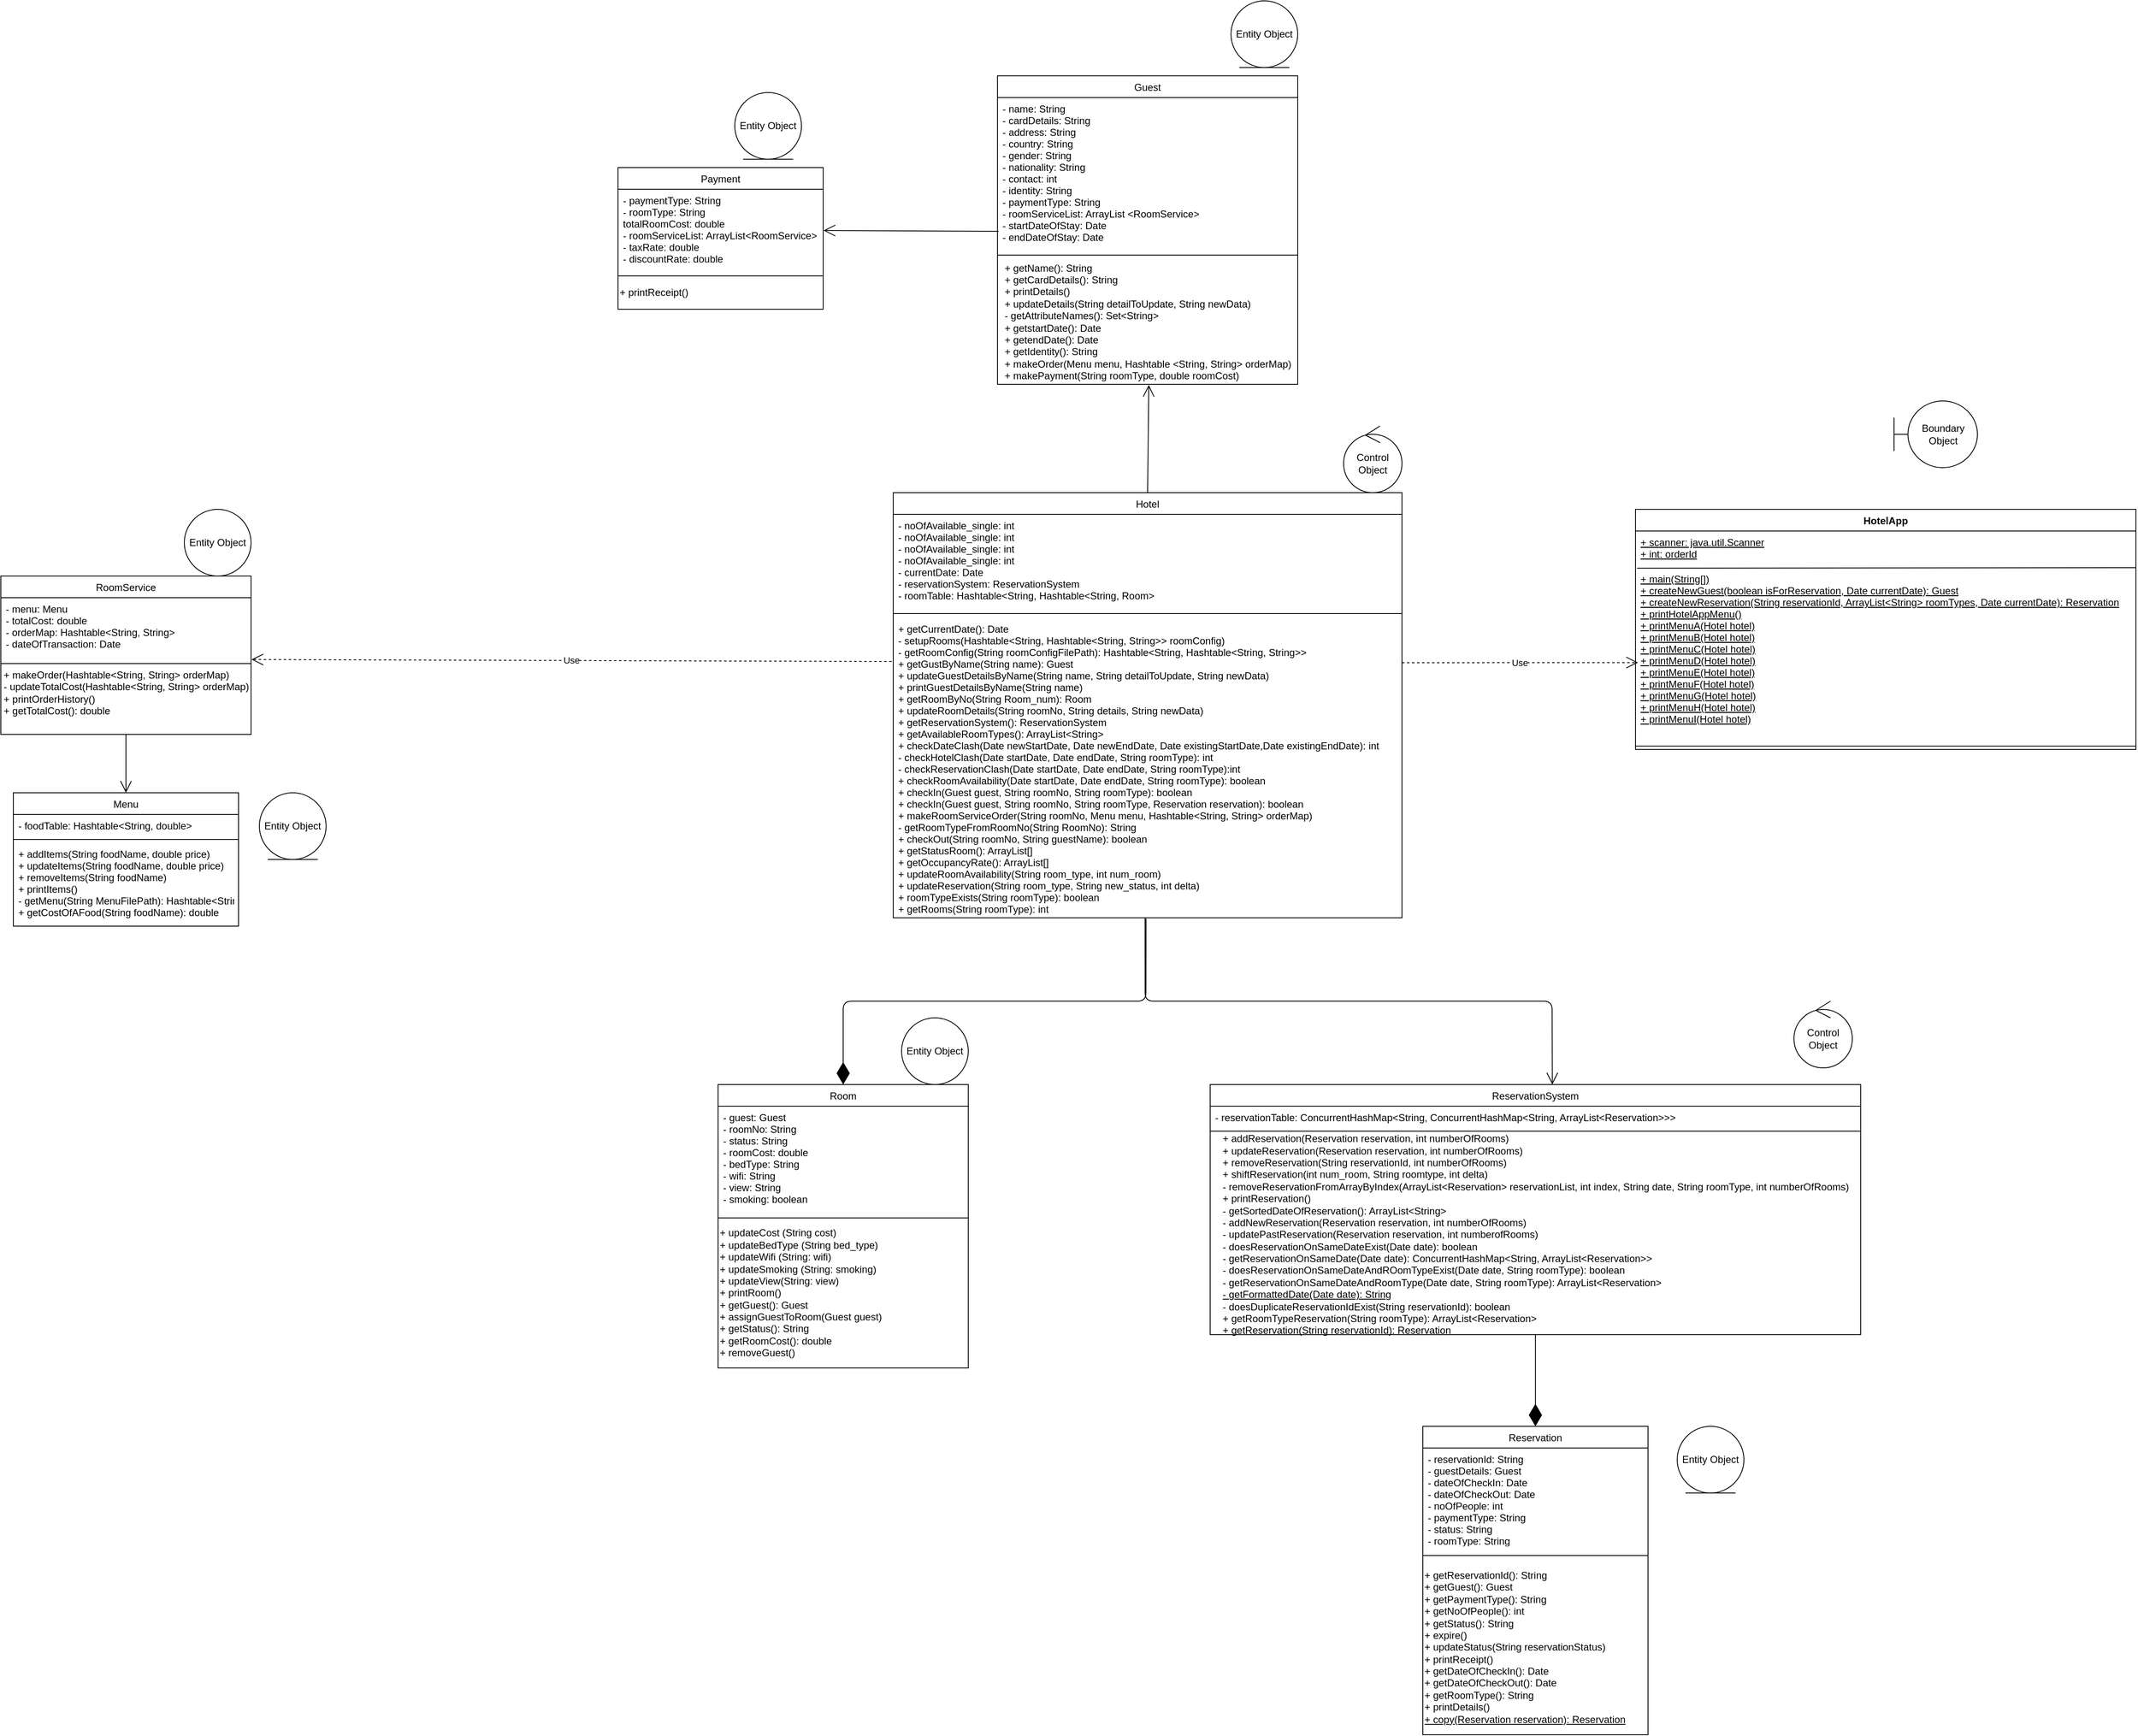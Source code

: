<mxfile version="12.9.12" type="google"><diagram id="C5RBs43oDa-KdzZeNtuy" name="Class Diagram"><mxGraphModel dx="2182" dy="1943" grid="1" gridSize="10" guides="1" tooltips="1" connect="1" arrows="1" fold="1" page="1" pageScale="1" pageWidth="827" pageHeight="1169" math="0" shadow="0"><root><mxCell id="WIyWlLk6GJQsqaUBKTNV-0"/><mxCell id="WIyWlLk6GJQsqaUBKTNV-1" parent="WIyWlLk6GJQsqaUBKTNV-0"/><mxCell id="zkfFHV4jXpPFQw0GAbJ--17" value="Hotel" style="swimlane;fontStyle=0;align=center;verticalAlign=top;childLayout=stackLayout;horizontal=1;startSize=26;horizontalStack=0;resizeParent=1;resizeLast=0;collapsible=1;marginBottom=0;rounded=0;shadow=0;strokeWidth=1;" parent="WIyWlLk6GJQsqaUBKTNV-1" vertex="1"><mxGeometry x="610" y="-50" width="610" height="510" as="geometry"><mxRectangle x="550" y="140" width="160" height="26" as="alternateBounds"/></mxGeometry></mxCell><mxCell id="zkfFHV4jXpPFQw0GAbJ--18" value="- noOfAvailable_single: int&#10;- noOfAvailable_single: int&#10;- noOfAvailable_single: int&#10;- noOfAvailable_single: int&#10;- currentDate: Date&#10;- reservationSystem: ReservationSystem&#10;- roomTable: Hashtable&lt;String, Hashtable&lt;String, Room&gt;&#10;" style="text;align=left;verticalAlign=top;spacingLeft=4;spacingRight=4;overflow=hidden;rotatable=0;points=[[0,0.5],[1,0.5]];portConstraint=eastwest;" parent="zkfFHV4jXpPFQw0GAbJ--17" vertex="1"><mxGeometry y="26" width="610" height="114" as="geometry"/></mxCell><mxCell id="zkfFHV4jXpPFQw0GAbJ--23" value="" style="line;html=1;strokeWidth=1;align=left;verticalAlign=middle;spacingTop=-1;spacingLeft=3;spacingRight=3;rotatable=0;labelPosition=right;points=[];portConstraint=eastwest;" parent="zkfFHV4jXpPFQw0GAbJ--17" vertex="1"><mxGeometry y="140" width="610" height="10" as="geometry"/></mxCell><mxCell id="zkfFHV4jXpPFQw0GAbJ--24" value="+ getCurrentDate(): Date&#10;- setupRooms(Hashtable&lt;String, Hashtable&lt;String, String&gt;&gt; roomConfig)&#10;- getRoomConfig(String roomConfigFilePath): Hashtable&lt;String, Hashtable&lt;String, String&gt;&gt;&#10;+ getGustByName(String name): Guest&#10;+ updateGuestDetailsByName(String name, String detailToUpdate, String newData)&#10;+ printGuestDetailsByName(String name)&#10;+ getRoomByNo(String Room_num): Room&#10;+ updateRoomDetails(String roomNo, String details, String newData)&#10;+ getReservationSystem(): ReservationSystem&#10;+ getAvailableRoomTypes(): ArrayList&lt;String&gt;&#10;+ checkDateClash(Date newStartDate, Date newEndDate, Date existingStartDate,Date existingEndDate): int&#10;- checkHotelClash(Date startDate, Date endDate, String roomType): int&#10;- checkReservationClash(Date startDate, Date endDate, String roomType):int&#10;+ checkRoomAvailability(Date startDate, Date endDate, String roomType): boolean&#10;+ checkIn(Guest guest, String roomNo, String roomType): boolean&#10;+ checkIn(Guest guest, String roomNo, String roomType, Reservation reservation): boolean&#10;+ makeRoomServiceOrder(String roomNo, Menu menu, Hashtable&lt;String, String&gt; orderMap)&#10;- getRoomTypeFromRoomNo(String RoomNo): String&#10;+ checkOut(String roomNo, String guestName): boolean&#10;+ getStatusRoom(): ArrayList[]&#10;+ getOccupancyRate(): ArrayList[]&#10;+ updateRoomAvailability(String room_type, int num_room)&#10;+ updateReservation(String room_type, String new_status, int delta)&#10;+ roomTypeExists(String roomType): boolean&#10;+ getRooms(String roomType): int&#10;" style="text;align=left;verticalAlign=top;spacingLeft=4;spacingRight=4;overflow=hidden;rotatable=0;points=[[0,0.5],[1,0.5]];portConstraint=eastwest;" parent="zkfFHV4jXpPFQw0GAbJ--17" vertex="1"><mxGeometry y="150" width="610" height="360" as="geometry"/></mxCell><mxCell id="BSX9FDhpzh1HBbiTmXLy-6" value="RoomService" style="swimlane;fontStyle=0;align=center;verticalAlign=top;childLayout=stackLayout;horizontal=1;startSize=26;horizontalStack=0;resizeParent=1;resizeLast=0;collapsible=1;marginBottom=0;rounded=0;shadow=0;strokeWidth=1;" parent="WIyWlLk6GJQsqaUBKTNV-1" vertex="1"><mxGeometry x="-460" y="50" width="300" height="190" as="geometry"><mxRectangle x="340" y="380" width="170" height="26" as="alternateBounds"/></mxGeometry></mxCell><mxCell id="BSX9FDhpzh1HBbiTmXLy-7" value="- menu: Menu&#10;- totalCost: double&#10;- orderMap: Hashtable&lt;String, String&gt;&#10;- dateOfTransaction: Date" style="text;align=left;verticalAlign=top;spacingLeft=4;spacingRight=4;overflow=hidden;rotatable=0;points=[[0,0.5],[1,0.5]];portConstraint=eastwest;" parent="BSX9FDhpzh1HBbiTmXLy-6" vertex="1"><mxGeometry y="26" width="300" height="74" as="geometry"/></mxCell><mxCell id="BSX9FDhpzh1HBbiTmXLy-8" value="" style="line;html=1;strokeWidth=1;align=left;verticalAlign=middle;spacingTop=-1;spacingLeft=3;spacingRight=3;rotatable=0;labelPosition=right;points=[];portConstraint=eastwest;" parent="BSX9FDhpzh1HBbiTmXLy-6" vertex="1"><mxGeometry y="100" width="300" height="10" as="geometry"/></mxCell><mxCell id="BSX9FDhpzh1HBbiTmXLy-23" value="&lt;div style=&quot;text-align: left&quot;&gt;&lt;span&gt;+ makeOrder(Hashtable&amp;lt;String, String&amp;gt; orderMap)&lt;/span&gt;&lt;/div&gt;&lt;div style=&quot;text-align: left&quot;&gt;&lt;span&gt;- updateTotalCost(Hashtable&amp;lt;String, String&amp;gt; orderMap)&lt;/span&gt;&lt;/div&gt;&lt;div style=&quot;text-align: left&quot;&gt;&lt;span&gt;+ printOrderHistory()&lt;/span&gt;&lt;/div&gt;&lt;div style=&quot;text-align: left&quot;&gt;&lt;span&gt;+ getTotalCost(): double&lt;/span&gt;&lt;/div&gt;" style="text;html=1;align=center;verticalAlign=middle;resizable=0;points=[];autosize=1;" parent="BSX9FDhpzh1HBbiTmXLy-6" vertex="1"><mxGeometry y="110" width="300" height="60" as="geometry"/></mxCell><mxCell id="9pvruwjK3SS2LpTjLlVp-1" value="" style="endArrow=open;endFill=1;endSize=12;html=1;exitX=0.495;exitY=1;exitDx=0;exitDy=0;exitPerimeter=0;entryX=0.526;entryY=0;entryDx=0;entryDy=0;entryPerimeter=0;" parent="WIyWlLk6GJQsqaUBKTNV-1" source="zkfFHV4jXpPFQw0GAbJ--24" target="BSX9FDhpzh1HBbiTmXLy-3" edge="1"><mxGeometry width="160" relative="1" as="geometry"><mxPoint x="340" y="340" as="sourcePoint"/><mxPoint x="1400" y="580" as="targetPoint"/><Array as="points"><mxPoint x="912" y="560"/><mxPoint x="1160" y="560"/><mxPoint x="1400" y="560"/></Array></mxGeometry></mxCell><mxCell id="BSX9FDhpzh1HBbiTmXLy-3" value="ReservationSystem" style="swimlane;fontStyle=0;align=center;verticalAlign=top;childLayout=stackLayout;horizontal=1;startSize=26;horizontalStack=0;resizeParent=1;resizeLast=0;collapsible=1;marginBottom=0;rounded=0;shadow=0;strokeWidth=1;" parent="WIyWlLk6GJQsqaUBKTNV-1" vertex="1"><mxGeometry x="990" y="660" width="780" height="300" as="geometry"><mxRectangle x="340" y="380" width="170" height="26" as="alternateBounds"/></mxGeometry></mxCell><mxCell id="BSX9FDhpzh1HBbiTmXLy-4" value="- reservationTable: ConcurrentHashMap&lt;String, ConcurrentHashMap&lt;String, ArrayList&lt;Reservation&gt;&gt;&gt;" style="text;align=left;verticalAlign=top;spacingLeft=4;spacingRight=4;overflow=hidden;rotatable=0;points=[[0,0.5],[1,0.5]];portConstraint=eastwest;" parent="BSX9FDhpzh1HBbiTmXLy-3" vertex="1"><mxGeometry y="26" width="780" height="26" as="geometry"/></mxCell><mxCell id="BSX9FDhpzh1HBbiTmXLy-5" value="" style="line;html=1;strokeWidth=1;align=left;verticalAlign=middle;spacingTop=-1;spacingLeft=3;spacingRight=3;rotatable=0;labelPosition=right;points=[];portConstraint=eastwest;" parent="BSX9FDhpzh1HBbiTmXLy-3" vertex="1"><mxGeometry y="52" width="780" height="8" as="geometry"/></mxCell><mxCell id="BSX9FDhpzh1HBbiTmXLy-24" value="&lt;div style=&quot;text-align: left&quot;&gt;&lt;span&gt;+ addReservation(Reservation reservation, int numberOfRooms)&lt;/span&gt;&lt;/div&gt;&lt;div style=&quot;text-align: left&quot;&gt;&lt;span&gt;+ updateReservation(Reservation reservation, int numberOfRooms)&lt;/span&gt;&lt;/div&gt;&lt;div style=&quot;text-align: left&quot;&gt;&lt;span&gt;+ removeReservation(String reservationId, int numberOfRooms)&lt;/span&gt;&lt;/div&gt;&lt;div style=&quot;text-align: left&quot;&gt;&lt;span&gt;+ shiftReservation(int num_room, String roomtype, int delta)&lt;/span&gt;&lt;/div&gt;&lt;div style=&quot;text-align: left&quot;&gt;&lt;span&gt;- removeReservationFromArrayByIndex(ArrayList&amp;lt;Reservation&amp;gt; reservationList, int index, String date, String roomType, int numberOfRooms)&lt;/span&gt;&lt;/div&gt;&lt;div style=&quot;text-align: left&quot;&gt;&lt;span&gt;+ printReservation()&lt;/span&gt;&lt;/div&gt;&lt;div style=&quot;text-align: left&quot;&gt;&lt;span&gt;- getSortedDateOfReservation(): ArrayList&amp;lt;String&amp;gt;&lt;/span&gt;&lt;/div&gt;&lt;div style=&quot;text-align: left&quot;&gt;&lt;span&gt;- addNewReservation(Reservation reservation, int numberOfRooms)&lt;/span&gt;&lt;/div&gt;&lt;div style=&quot;text-align: left&quot;&gt;&lt;span&gt;- updatePastReservation(Reservation reservation, int numberofRooms)&lt;/span&gt;&lt;/div&gt;&lt;div style=&quot;text-align: left&quot;&gt;&lt;span&gt;- doesReservationOnSameDateExist(Date date): boolean&lt;/span&gt;&lt;/div&gt;&lt;div style=&quot;text-align: left&quot;&gt;&lt;span&gt;- getReservationOnSameDate(Date date):&amp;nbsp;&lt;/span&gt;&lt;span style=&quot;white-space: normal&quot;&gt;ConcurrentHashMap&amp;lt;String, ArrayList&amp;lt;Reservation&amp;gt;&amp;gt;&lt;/span&gt;&lt;/div&gt;&lt;span style=&quot;white-space: normal&quot;&gt;&lt;div style=&quot;text-align: left&quot;&gt;&lt;span&gt;- doesReservationOnSameDateAndROomTypeExist(Date date, String roomType): boolean&lt;/span&gt;&lt;/div&gt;&lt;div style=&quot;text-align: left&quot;&gt;&lt;span&gt;- getReservationOnSameDateAndRoomType(Date date, String roomType): ArrayList&amp;lt;Reservation&amp;gt;&lt;/span&gt;&lt;/div&gt;&lt;u&gt;&lt;div style=&quot;text-align: left&quot;&gt;&lt;u&gt;- getFormattedDate(Date date): String&lt;/u&gt;&lt;/div&gt;&lt;/u&gt;&lt;div style=&quot;text-align: left&quot;&gt;&lt;span&gt;- doesDuplicateReservationIdExist(String reservationId): boolean&lt;/span&gt;&lt;/div&gt;&lt;div style=&quot;text-align: left&quot;&gt;&lt;span&gt;+ getRoomTypeReservation(String roomType): ArrayList&amp;lt;Reservation&amp;gt;&lt;/span&gt;&lt;/div&gt;&lt;div style=&quot;text-align: left&quot;&gt;&lt;span&gt;+ getReservation(String reservationId): Reservation&lt;/span&gt;&lt;/div&gt;&lt;/span&gt;" style="text;html=1;align=center;verticalAlign=middle;resizable=0;points=[];autosize=1;" parent="BSX9FDhpzh1HBbiTmXLy-3" vertex="1"><mxGeometry y="60" width="780" height="240" as="geometry"/></mxCell><mxCell id="9pvruwjK3SS2LpTjLlVp-2" value="" style="endArrow=diamondThin;endFill=1;endSize=24;html=1;exitX=0.497;exitY=1.003;exitDx=0;exitDy=0;exitPerimeter=0;entryX=0.5;entryY=0;entryDx=0;entryDy=0;" parent="WIyWlLk6GJQsqaUBKTNV-1" source="zkfFHV4jXpPFQw0GAbJ--24" target="BSX9FDhpzh1HBbiTmXLy-9" edge="1"><mxGeometry width="160" relative="1" as="geometry"><mxPoint x="740" y="610" as="sourcePoint"/><mxPoint x="900" y="610" as="targetPoint"/><Array as="points"><mxPoint x="913" y="560"/><mxPoint x="550" y="560"/></Array></mxGeometry></mxCell><mxCell id="BSX9FDhpzh1HBbiTmXLy-9" value="Room" style="swimlane;fontStyle=0;align=center;verticalAlign=top;childLayout=stackLayout;horizontal=1;startSize=26;horizontalStack=0;resizeParent=1;resizeLast=0;collapsible=1;marginBottom=0;rounded=0;shadow=0;strokeWidth=1;" parent="WIyWlLk6GJQsqaUBKTNV-1" vertex="1"><mxGeometry x="400" y="660" width="300" height="340" as="geometry"><mxRectangle x="190" y="-330" width="170" height="26" as="alternateBounds"/></mxGeometry></mxCell><mxCell id="BSX9FDhpzh1HBbiTmXLy-10" value="- guest: Guest&#10;- roomNo: String&#10;- status: String&#10;- roomCost: double&#10;- bedType: String&#10;- wifi: String&#10;- view: String&#10;- smoking: boolean&#10;" style="text;align=left;verticalAlign=top;spacingLeft=4;spacingRight=4;overflow=hidden;rotatable=0;points=[[0,0.5],[1,0.5]];portConstraint=eastwest;" parent="BSX9FDhpzh1HBbiTmXLy-9" vertex="1"><mxGeometry y="26" width="300" height="124" as="geometry"/></mxCell><mxCell id="BSX9FDhpzh1HBbiTmXLy-11" value="" style="line;html=1;strokeWidth=1;align=left;verticalAlign=middle;spacingTop=-1;spacingLeft=3;spacingRight=3;rotatable=0;labelPosition=right;points=[];portConstraint=eastwest;" parent="BSX9FDhpzh1HBbiTmXLy-9" vertex="1"><mxGeometry y="150" width="300" height="20" as="geometry"/></mxCell><mxCell id="BSX9FDhpzh1HBbiTmXLy-21" value="+ updateCost (String cost)&lt;br&gt;+ updateBedType (String bed_type)&lt;br&gt;+ updateWifi (String: wifi)&lt;br&gt;+ updateSmoking (String: smoking)&lt;br&gt;+ updateView(String: view)&lt;br&gt;+ printRoom()&lt;br&gt;+ getGuest(): Guest&lt;br&gt;+ assignGuestToRoom(Guest guest)&lt;br&gt;+ getStatus(): String&lt;br&gt;+ getRoomCost(): double&lt;br&gt;+ removeGuest()" style="text;html=1;align=left;verticalAlign=middle;resizable=0;points=[];autosize=1;" parent="BSX9FDhpzh1HBbiTmXLy-9" vertex="1"><mxGeometry y="170" width="300" height="160" as="geometry"/></mxCell><mxCell id="9pvruwjK3SS2LpTjLlVp-3" value="" style="endArrow=open;endFill=1;endSize=12;html=1;exitX=0.5;exitY=1;exitDx=0;exitDy=0;entryX=0.5;entryY=0;entryDx=0;entryDy=0;" parent="WIyWlLk6GJQsqaUBKTNV-1" source="BSX9FDhpzh1HBbiTmXLy-6" target="zkfFHV4jXpPFQw0GAbJ--6" edge="1"><mxGeometry width="160" relative="1" as="geometry"><mxPoint x="-150" y="330" as="sourcePoint"/><mxPoint x="10" y="330" as="targetPoint"/></mxGeometry></mxCell><mxCell id="zkfFHV4jXpPFQw0GAbJ--6" value="Menu" style="swimlane;fontStyle=0;align=center;verticalAlign=top;childLayout=stackLayout;horizontal=1;startSize=26;horizontalStack=0;resizeParent=1;resizeLast=0;collapsible=1;marginBottom=0;rounded=0;shadow=0;strokeWidth=1;" parent="WIyWlLk6GJQsqaUBKTNV-1" vertex="1"><mxGeometry x="-445" y="310" width="270" height="160" as="geometry"><mxRectangle x="130" y="380" width="160" height="26" as="alternateBounds"/></mxGeometry></mxCell><mxCell id="zkfFHV4jXpPFQw0GAbJ--7" value="- foodTable: Hashtable&lt;String, double&gt;" style="text;align=left;verticalAlign=top;spacingLeft=4;spacingRight=4;overflow=hidden;rotatable=0;points=[[0,0.5],[1,0.5]];portConstraint=eastwest;" parent="zkfFHV4jXpPFQw0GAbJ--6" vertex="1"><mxGeometry y="26" width="270" height="26" as="geometry"/></mxCell><mxCell id="zkfFHV4jXpPFQw0GAbJ--9" value="" style="line;html=1;strokeWidth=1;align=left;verticalAlign=middle;spacingTop=-1;spacingLeft=3;spacingRight=3;rotatable=0;labelPosition=right;points=[];portConstraint=eastwest;" parent="zkfFHV4jXpPFQw0GAbJ--6" vertex="1"><mxGeometry y="52" width="270" height="8" as="geometry"/></mxCell><mxCell id="zkfFHV4jXpPFQw0GAbJ--10" value="+ addItems(String foodName, double price)&#10;+ updateItems(String foodName, double price)&#10;+ removeItems(String foodName)&#10;+ printItems()&#10;- getMenu(String MenuFilePath): Hashtable&lt;String, double&gt;&#10;+ getCostOfAFood(String foodName): double" style="text;align=left;verticalAlign=top;spacingLeft=4;spacingRight=4;overflow=hidden;rotatable=0;points=[[0,0.5],[1,0.5]];portConstraint=eastwest;fontStyle=0" parent="zkfFHV4jXpPFQw0GAbJ--6" vertex="1"><mxGeometry y="60" width="270" height="90" as="geometry"/></mxCell><mxCell id="9pvruwjK3SS2LpTjLlVp-4" value="Use" style="endArrow=open;endSize=12;dashed=1;html=1;entryX=1.002;entryY=1.002;entryDx=0;entryDy=0;entryPerimeter=0;exitX=-0.003;exitY=0.146;exitDx=0;exitDy=0;exitPerimeter=0;" parent="WIyWlLk6GJQsqaUBKTNV-1" source="zkfFHV4jXpPFQw0GAbJ--24" target="BSX9FDhpzh1HBbiTmXLy-7" edge="1"><mxGeometry width="160" relative="1" as="geometry"><mxPoint x="-40" y="290" as="sourcePoint"/><mxPoint x="120" y="290" as="targetPoint"/></mxGeometry></mxCell><mxCell id="9pvruwjK3SS2LpTjLlVp-6" value="" style="endArrow=diamondThin;endFill=1;endSize=24;html=1;entryX=0.5;entryY=0;entryDx=0;entryDy=0;exitX=0.5;exitY=1;exitDx=0;exitDy=0;exitPerimeter=0;" parent="WIyWlLk6GJQsqaUBKTNV-1" source="BSX9FDhpzh1HBbiTmXLy-24" target="BSX9FDhpzh1HBbiTmXLy-0" edge="1"><mxGeometry width="160" relative="1" as="geometry"><mxPoint x="710" y="890" as="sourcePoint"/><mxPoint x="870" y="890" as="targetPoint"/></mxGeometry></mxCell><mxCell id="BSX9FDhpzh1HBbiTmXLy-0" value="Reservation" style="swimlane;fontStyle=0;align=center;verticalAlign=top;childLayout=stackLayout;horizontal=1;startSize=26;horizontalStack=0;resizeParent=1;resizeLast=0;collapsible=1;marginBottom=0;rounded=0;shadow=0;strokeWidth=1;" parent="WIyWlLk6GJQsqaUBKTNV-1" vertex="1"><mxGeometry x="1245" y="1070" width="270" height="370" as="geometry"><mxRectangle x="340" y="380" width="170" height="26" as="alternateBounds"/></mxGeometry></mxCell><mxCell id="BSX9FDhpzh1HBbiTmXLy-1" value="- reservationId: String&#10;- guestDetails: Guest&#10;- dateOfCheckIn: Date&#10;- dateOfCheckOut: Date&#10;- noOfPeople: int&#10;- paymentType: String&#10;- status: String&#10;- roomType: String" style="text;align=left;verticalAlign=top;spacingLeft=4;spacingRight=4;overflow=hidden;rotatable=0;points=[[0,0.5],[1,0.5]];portConstraint=eastwest;" parent="BSX9FDhpzh1HBbiTmXLy-0" vertex="1"><mxGeometry y="26" width="270" height="114" as="geometry"/></mxCell><mxCell id="BSX9FDhpzh1HBbiTmXLy-2" value="" style="line;html=1;strokeWidth=1;align=left;verticalAlign=middle;spacingTop=-1;spacingLeft=3;spacingRight=3;rotatable=0;labelPosition=right;points=[];portConstraint=eastwest;" parent="BSX9FDhpzh1HBbiTmXLy-0" vertex="1"><mxGeometry y="140" width="270" height="30" as="geometry"/></mxCell><mxCell id="BSX9FDhpzh1HBbiTmXLy-26" value="+ getReservationId(): String&lt;br&gt;+ getGuest(): Guest&lt;br&gt;+ getPaymentType(): String&lt;br&gt;+ getNoOfPeople(): int&lt;br&gt;+ getStatus(): String&lt;br&gt;+ expire()&lt;br&gt;+ updateStatus(String reservationStatus)&lt;br&gt;+ printReceipt()&lt;br&gt;+ getDateOfCheckIn(): Date&lt;br&gt;+ getDateOfCheckOut(): Date&lt;br&gt;+ getRoomType(): String&lt;br&gt;+ printDetails()&lt;br&gt;&lt;u&gt;+ copy(Reservation reservation): Reservation&lt;/u&gt;" style="text;html=1;align=left;verticalAlign=middle;resizable=0;points=[];autosize=1;" parent="BSX9FDhpzh1HBbiTmXLy-0" vertex="1"><mxGeometry y="170" width="270" height="190" as="geometry"/></mxCell><mxCell id="9pvruwjK3SS2LpTjLlVp-7" value="" style="endArrow=open;endFill=1;endSize=12;html=1;exitX=0.004;exitY=0.872;exitDx=0;exitDy=0;exitPerimeter=0;entryX=1.002;entryY=0.527;entryDx=0;entryDy=0;entryPerimeter=0;" parent="WIyWlLk6GJQsqaUBKTNV-1" source="zkfFHV4jXpPFQw0GAbJ--1" target="zkfFHV4jXpPFQw0GAbJ--14" edge="1"><mxGeometry width="160" relative="1" as="geometry"><mxPoint x="510" y="-240" as="sourcePoint"/><mxPoint x="670" y="-240" as="targetPoint"/></mxGeometry></mxCell><mxCell id="9pvruwjK3SS2LpTjLlVp-8" value="" style="endArrow=open;endFill=1;endSize=12;html=1;entryX=0.504;entryY=1.005;entryDx=0;entryDy=0;entryPerimeter=0;exitX=0.5;exitY=0;exitDx=0;exitDy=0;" parent="WIyWlLk6GJQsqaUBKTNV-1" source="zkfFHV4jXpPFQw0GAbJ--17" target="BSX9FDhpzh1HBbiTmXLy-18" edge="1"><mxGeometry width="160" relative="1" as="geometry"><mxPoint x="510" y="-240" as="sourcePoint"/><mxPoint x="670" y="-240" as="targetPoint"/></mxGeometry></mxCell><mxCell id="zkfFHV4jXpPFQw0GAbJ--0" value="Guest" style="swimlane;fontStyle=0;align=center;verticalAlign=top;childLayout=stackLayout;horizontal=1;startSize=26;horizontalStack=0;resizeParent=1;resizeLast=0;collapsible=1;marginBottom=0;rounded=0;shadow=0;strokeWidth=1;" parent="WIyWlLk6GJQsqaUBKTNV-1" vertex="1"><mxGeometry x="735" y="-550" width="360" height="370" as="geometry"><mxRectangle x="230" y="140" width="160" height="26" as="alternateBounds"/></mxGeometry></mxCell><mxCell id="zkfFHV4jXpPFQw0GAbJ--1" value="- name: String&#10;- cardDetails: String&#10;- address: String&#10;- country: String&#10;- gender: String&#10;- nationality: String&#10;- contact: int&#10;- identity: String&#10;- paymentType: String&#10;- roomServiceList: ArrayList &lt;RoomService&gt;&#10;- startDateOfStay: Date&#10;- endDateOfStay: Date&#10;" style="text;align=left;verticalAlign=top;spacingLeft=4;spacingRight=4;overflow=hidden;rotatable=0;points=[[0,0.5],[1,0.5]];portConstraint=eastwest;" parent="zkfFHV4jXpPFQw0GAbJ--0" vertex="1"><mxGeometry y="26" width="360" height="184" as="geometry"/></mxCell><mxCell id="zkfFHV4jXpPFQw0GAbJ--4" value="" style="line;html=1;strokeWidth=1;align=left;verticalAlign=middle;spacingTop=-1;spacingLeft=3;spacingRight=3;rotatable=0;labelPosition=right;points=[];portConstraint=eastwest;" parent="zkfFHV4jXpPFQw0GAbJ--0" vertex="1"><mxGeometry y="210" width="360" height="10" as="geometry"/></mxCell><mxCell id="BSX9FDhpzh1HBbiTmXLy-18" value="&lt;div style=&quot;text-align: left&quot;&gt;&lt;span&gt;+ getName(): String&lt;/span&gt;&lt;/div&gt;&lt;div style=&quot;text-align: left&quot;&gt;&lt;span&gt;+ getCardDetails(): String&lt;/span&gt;&lt;/div&gt;&lt;div style=&quot;text-align: left&quot;&gt;&lt;span&gt;+ printDetails()&lt;/span&gt;&lt;/div&gt;&lt;div style=&quot;text-align: left&quot;&gt;&lt;span&gt;+ updateDetails(String detailToUpdate, String newData)&lt;/span&gt;&lt;/div&gt;&lt;div style=&quot;text-align: left&quot;&gt;&lt;span&gt;- getAttributeNames(): Set&amp;lt;String&amp;gt;&lt;/span&gt;&lt;/div&gt;&lt;div style=&quot;text-align: left&quot;&gt;&lt;span&gt;+ getstartDate(): Date&lt;/span&gt;&lt;/div&gt;&lt;div style=&quot;text-align: left&quot;&gt;&lt;span&gt;+ getendDate(): Date&lt;/span&gt;&lt;/div&gt;&lt;div style=&quot;text-align: left&quot;&gt;&lt;span&gt;+ getIdentity(): String&lt;/span&gt;&lt;/div&gt;&lt;div style=&quot;text-align: left&quot;&gt;&lt;span&gt;+ makeOrder(Menu menu, Hashtable &amp;lt;String, String&amp;gt; orderMap)&lt;/span&gt;&lt;/div&gt;&lt;div style=&quot;text-align: left&quot;&gt;&lt;span&gt;+ makePayment(String roomType, double roomCost)&lt;/span&gt;&lt;/div&gt;" style="text;html=1;align=center;verticalAlign=middle;resizable=0;points=[];autosize=1;" parent="zkfFHV4jXpPFQw0GAbJ--0" vertex="1"><mxGeometry y="220" width="360" height="150" as="geometry"/></mxCell><mxCell id="9pvruwjK3SS2LpTjLlVp-13" value="Use" style="endArrow=open;endSize=12;dashed=1;html=1;exitX=1;exitY=0.15;exitDx=0;exitDy=0;exitPerimeter=0;entryX=0.005;entryY=0.542;entryDx=0;entryDy=0;entryPerimeter=0;" parent="WIyWlLk6GJQsqaUBKTNV-1" source="zkfFHV4jXpPFQw0GAbJ--24" target="9pvruwjK3SS2LpTjLlVp-12" edge="1"><mxGeometry width="160" relative="1" as="geometry"><mxPoint x="1290" y="280" as="sourcePoint"/><mxPoint x="1500" y="160" as="targetPoint"/></mxGeometry></mxCell><mxCell id="3k5weMnEG-XkvPU852zz-1" value="Entity Object" style="ellipse;shape=umlEntity;whiteSpace=wrap;html=1;" parent="WIyWlLk6GJQsqaUBKTNV-1" vertex="1"><mxGeometry x="-150" y="310" width="80" height="80" as="geometry"/></mxCell><mxCell id="3k5weMnEG-XkvPU852zz-2" value="Entity Object" style="ellipse;shape=umlEntity;whiteSpace=wrap;html=1;" parent="WIyWlLk6GJQsqaUBKTNV-1" vertex="1"><mxGeometry x="620" y="580" width="80" height="80" as="geometry"/></mxCell><mxCell id="3k5weMnEG-XkvPU852zz-3" value="Entity Object" style="ellipse;shape=umlEntity;whiteSpace=wrap;html=1;" parent="WIyWlLk6GJQsqaUBKTNV-1" vertex="1"><mxGeometry x="1550" y="1070" width="80" height="80" as="geometry"/></mxCell><mxCell id="3k5weMnEG-XkvPU852zz-4" value="Control Object" style="ellipse;shape=umlControl;whiteSpace=wrap;html=1;" parent="WIyWlLk6GJQsqaUBKTNV-1" vertex="1"><mxGeometry x="1690" y="560" width="70" height="80" as="geometry"/></mxCell><mxCell id="3k5weMnEG-XkvPU852zz-5" value="Boundary Object" style="shape=umlBoundary;whiteSpace=wrap;html=1;" parent="WIyWlLk6GJQsqaUBKTNV-1" vertex="1"><mxGeometry x="1810" y="-160" width="100" height="80" as="geometry"/></mxCell><mxCell id="3k5weMnEG-XkvPU852zz-6" value="Entity Object" style="ellipse;shape=umlEntity;whiteSpace=wrap;html=1;" parent="WIyWlLk6GJQsqaUBKTNV-1" vertex="1"><mxGeometry x="420" y="-530" width="80" height="80" as="geometry"/></mxCell><mxCell id="3k5weMnEG-XkvPU852zz-7" value="Control Object" style="ellipse;shape=umlControl;whiteSpace=wrap;html=1;" parent="WIyWlLk6GJQsqaUBKTNV-1" vertex="1"><mxGeometry x="1150" y="-130" width="70" height="80" as="geometry"/></mxCell><mxCell id="3k5weMnEG-XkvPU852zz-8" value="Entity Object" style="ellipse;shape=umlEntity;whiteSpace=wrap;html=1;" parent="WIyWlLk6GJQsqaUBKTNV-1" vertex="1"><mxGeometry x="1015" y="-640" width="80" height="80" as="geometry"/></mxCell><mxCell id="9pvruwjK3SS2LpTjLlVp-9" value="HotelApp" style="swimlane;fontStyle=1;align=center;verticalAlign=top;childLayout=stackLayout;horizontal=1;startSize=26;horizontalStack=0;resizeParent=1;resizeParentMax=0;resizeLast=0;collapsible=1;marginBottom=0;" parent="WIyWlLk6GJQsqaUBKTNV-1" vertex="1"><mxGeometry x="1500" y="-30" width="600" height="288" as="geometry"/></mxCell><mxCell id="9pvruwjK3SS2LpTjLlVp-10" value="+ scanner: java.util.Scanner&#10;+ int: orderId" style="text;strokeColor=none;fillColor=none;align=left;verticalAlign=top;spacingLeft=4;spacingRight=4;overflow=hidden;rotatable=0;points=[[0,0.5],[1,0.5]];portConstraint=eastwest;fontStyle=4" parent="9pvruwjK3SS2LpTjLlVp-9" vertex="1"><mxGeometry y="26" width="600" height="44" as="geometry"/></mxCell><mxCell id="9pvruwjK3SS2LpTjLlVp-12" value="+ main(String[])&#10;+ createNewGuest(boolean isForReservation, Date currentDate): Guest&#10;+ createNewReservation(String reservationId, ArrayList&lt;String&gt; roomTypes, Date currentDate): Reservation&#10;+ printHotelAppMenu()&#10;+ printMenuA(Hotel hotel)&#10;+ printMenuB(Hotel hotel)&#10;+ printMenuC(Hotel hotel)&#10;+ printMenuD(Hotel hotel)&#10;+ printMenuE(Hotel hotel)&#10;+ printMenuF(Hotel hotel)&#10;+ printMenuG(Hotel hotel)&#10;+ printMenuH(Hotel hotel)&#10;+ printMenuI(Hotel hotel)&#10;" style="text;strokeColor=none;fillColor=none;align=left;verticalAlign=top;spacingLeft=4;spacingRight=4;overflow=hidden;rotatable=0;points=[[0,0.5],[1,0.5]];portConstraint=eastwest;fontStyle=4" parent="9pvruwjK3SS2LpTjLlVp-9" vertex="1"><mxGeometry y="70" width="600" height="210" as="geometry"/></mxCell><mxCell id="9pvruwjK3SS2LpTjLlVp-11" value="" style="line;strokeWidth=1;fillColor=none;align=left;verticalAlign=middle;spacingTop=-1;spacingLeft=3;spacingRight=3;rotatable=0;labelPosition=right;points=[];portConstraint=eastwest;" parent="9pvruwjK3SS2LpTjLlVp-9" vertex="1"><mxGeometry y="280" width="600" height="8" as="geometry"/></mxCell><mxCell id="ljm_1Xt9WGGfQaN0gloG-0" value="" style="endArrow=none;html=1;exitX=0.003;exitY=0.003;exitDx=0;exitDy=0;exitPerimeter=0;entryX=1;entryY=0;entryDx=0;entryDy=0;entryPerimeter=0;" parent="9pvruwjK3SS2LpTjLlVp-9" source="9pvruwjK3SS2LpTjLlVp-12" target="9pvruwjK3SS2LpTjLlVp-12" edge="1"><mxGeometry width="50" height="50" relative="1" as="geometry"><mxPoint x="400" y="210" as="sourcePoint"/><mxPoint x="450" y="160" as="targetPoint"/></mxGeometry></mxCell><mxCell id="3k5weMnEG-XkvPU852zz-10" value="Entity Object" style="ellipse;shape=umlEntity;whiteSpace=wrap;html=1;" parent="WIyWlLk6GJQsqaUBKTNV-1" vertex="1"><mxGeometry x="-240" y="-30" width="80" height="80" as="geometry"/></mxCell><mxCell id="zkfFHV4jXpPFQw0GAbJ--13" value="Payment" style="swimlane;fontStyle=0;align=center;verticalAlign=top;childLayout=stackLayout;horizontal=1;startSize=26;horizontalStack=0;resizeParent=1;resizeLast=0;collapsible=1;marginBottom=0;rounded=0;shadow=0;strokeWidth=1;" parent="WIyWlLk6GJQsqaUBKTNV-1" vertex="1"><mxGeometry x="280" y="-440" width="246" height="170" as="geometry"><mxRectangle x="340" y="380" width="170" height="26" as="alternateBounds"/></mxGeometry></mxCell><mxCell id="zkfFHV4jXpPFQw0GAbJ--14" value="- paymentType: String&#10;- roomType: String&#10;totalRoomCost: double&#10;- roomServiceList: ArrayList&lt;RoomService&gt;&#10;- taxRate: double&#10;- discountRate: double" style="text;align=left;verticalAlign=top;spacingLeft=4;spacingRight=4;overflow=hidden;rotatable=0;points=[[0,0.5],[1,0.5]];portConstraint=eastwest;" parent="zkfFHV4jXpPFQw0GAbJ--13" vertex="1"><mxGeometry y="26" width="246" height="94" as="geometry"/></mxCell><mxCell id="zkfFHV4jXpPFQw0GAbJ--15" value="" style="line;html=1;strokeWidth=1;align=left;verticalAlign=middle;spacingTop=-1;spacingLeft=3;spacingRight=3;rotatable=0;labelPosition=right;points=[];portConstraint=eastwest;" parent="zkfFHV4jXpPFQw0GAbJ--13" vertex="1"><mxGeometry y="120" width="246" height="20" as="geometry"/></mxCell><mxCell id="BSX9FDhpzh1HBbiTmXLy-27" value="+ printReceipt()" style="text;html=1;align=left;verticalAlign=middle;resizable=0;points=[];autosize=1;" parent="zkfFHV4jXpPFQw0GAbJ--13" vertex="1"><mxGeometry y="140" width="246" height="20" as="geometry"/></mxCell></root></mxGraphModel></diagram></mxfile>